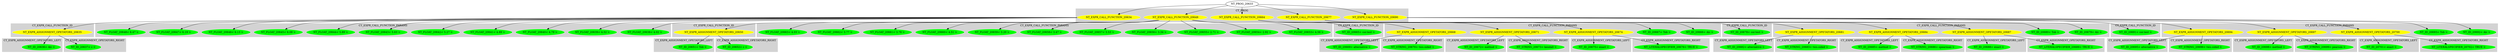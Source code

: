 digraph {

subgraph cluster0 {
 node [style=filled,color=white];
 style=filled;
 color=lightgrey;
 label = "CT_PROG";

"NT_EXPR_CALL_FUNCTION_20634"
 [fillcolor = yellow]
"NT_EXPR_CALL_FUNCTION_20649"
 [fillcolor = yellow]
"NT_EXPR_CALL_FUNCTION_20664"
 [fillcolor = yellow]
"NT_EXPR_CALL_FUNCTION_20677"
 [fillcolor = yellow]
"NT_EXPR_CALL_FUNCTION_20690"
 [fillcolor = yellow]
}
"NT_PROG_20633"->"NT_EXPR_CALL_FUNCTION_20634"
subgraph cluster1 {
 node [style=filled,color=white];
 style=filled;
 color=lightgrey;
 label = "CT_EXPR_CALL_FUNCTION_ID";

"NT_EXPR_ASSIGNMENT_OPETATORS_20635"
 [fillcolor = yellow]
}
subgraph cluster2 {
 node [style=filled,color=white];
 style=filled;
 color=lightgrey;
 label = "CT_EXPR_CALL_FUNCTION_PARAMS";

"NT_FLOAT_20638< 4.02 >"
 [fillcolor = green]
"NT_FLOAT_20639< 4.52 >"
 [fillcolor = green]
"NT_FLOAT_20640< 4.79 >"
 [fillcolor = green]
"NT_FLOAT_20641< 4.89 >"
 [fillcolor = green]
"NT_FLOAT_20642< 5.27 >"
 [fillcolor = green]
"NT_FLOAT_20643< 5.63 >"
 [fillcolor = green]
"NT_FLOAT_20644< 5.89 >"
 [fillcolor = green]
"NT_FLOAT_20645< 6.08 >"
 [fillcolor = green]
"NT_FLOAT_20646< 6.13 >"
 [fillcolor = green]
"NT_FLOAT_20647< 6.19 >"
 [fillcolor = green]
"NT_FLOAT_20648< 6.47 >"
 [fillcolor = green]
}
"NT_EXPR_CALL_FUNCTION_20634"->"NT_EXPR_ASSIGNMENT_OPETATORS_20635"
subgraph cluster3 {
 node [style=filled,color=white];
 style=filled;
 color=lightgrey;
 label = "CT_EXPR_ASSIGNMENT_OPETATORS_LEFT";

"NT_ID_20636< Alc >"
 [fillcolor = green]
}
subgraph cluster4 {
 node [style=filled,color=white];
 style=filled;
 color=lightgrey;
 label = "CT_EXPR_ASSIGNMENT_OPETATORS_RIGHT";

"NT_ID_20637< c >"
 [fillcolor = green]
}
"NT_EXPR_ASSIGNMENT_OPETATORS_20635"->"NT_ID_20636< Alc >"
"NT_EXPR_ASSIGNMENT_OPETATORS_20635"->"NT_ID_20637< c >"
"NT_EXPR_CALL_FUNCTION_20634"->"NT_FLOAT_20638< 4.02 >"
"NT_EXPR_CALL_FUNCTION_20634"->"NT_FLOAT_20639< 4.52 >"
"NT_EXPR_CALL_FUNCTION_20634"->"NT_FLOAT_20640< 4.79 >"
"NT_EXPR_CALL_FUNCTION_20634"->"NT_FLOAT_20641< 4.89 >"
"NT_EXPR_CALL_FUNCTION_20634"->"NT_FLOAT_20642< 5.27 >"
"NT_EXPR_CALL_FUNCTION_20634"->"NT_FLOAT_20643< 5.63 >"
"NT_EXPR_CALL_FUNCTION_20634"->"NT_FLOAT_20644< 5.89 >"
"NT_EXPR_CALL_FUNCTION_20634"->"NT_FLOAT_20645< 6.08 >"
"NT_EXPR_CALL_FUNCTION_20634"->"NT_FLOAT_20646< 6.13 >"
"NT_EXPR_CALL_FUNCTION_20634"->"NT_FLOAT_20647< 6.19 >"
"NT_EXPR_CALL_FUNCTION_20634"->"NT_FLOAT_20648< 6.47 >"
"NT_PROG_20633"->"NT_EXPR_CALL_FUNCTION_20649"
subgraph cluster5 {
 node [style=filled,color=white];
 style=filled;
 color=lightgrey;
 label = "CT_EXPR_CALL_FUNCTION_ID";

"NT_EXPR_ASSIGNMENT_OPETATORS_20650"
 [fillcolor = yellow]
}
subgraph cluster6 {
 node [style=filled,color=white];
 style=filled;
 color=lightgrey;
 label = "CT_EXPR_CALL_FUNCTION_PARAMS";

"NT_FLOAT_20653< 4.56 >"
 [fillcolor = green]
"NT_FLOAT_20654< 2.92 >"
 [fillcolor = green]
"NT_FLOAT_20655< 2.71 >"
 [fillcolor = green]
"NT_FLOAT_20656< 3.34 >"
 [fillcolor = green]
"NT_FLOAT_20657< 3.53 >"
 [fillcolor = green]
"NT_FLOAT_20658< 3.47 >"
 [fillcolor = green]
"NT_FLOAT_20659< 3.20 >"
 [fillcolor = green]
"NT_FLOAT_20660< 4.51 >"
 [fillcolor = green]
"NT_FLOAT_20661< 3.76 >"
 [fillcolor = green]
"NT_FLOAT_20662< 3.77 >"
 [fillcolor = green]
"NT_FLOAT_20663< 4.03 >"
 [fillcolor = green]
}
"NT_EXPR_CALL_FUNCTION_20649"->"NT_EXPR_ASSIGNMENT_OPETATORS_20650"
subgraph cluster7 {
 node [style=filled,color=white];
 style=filled;
 color=lightgrey;
 label = "CT_EXPR_ASSIGNMENT_OPETATORS_LEFT";

"NT_ID_20651< Tob >"
 [fillcolor = green]
}
subgraph cluster8 {
 node [style=filled,color=white];
 style=filled;
 color=lightgrey;
 label = "CT_EXPR_ASSIGNMENT_OPETATORS_RIGHT";

"NT_ID_20652< c >"
 [fillcolor = green]
}
"NT_EXPR_ASSIGNMENT_OPETATORS_20650"->"NT_ID_20651< Tob >"
"NT_EXPR_ASSIGNMENT_OPETATORS_20650"->"NT_ID_20652< c >"
"NT_EXPR_CALL_FUNCTION_20649"->"NT_FLOAT_20653< 4.56 >"
"NT_EXPR_CALL_FUNCTION_20649"->"NT_FLOAT_20654< 2.92 >"
"NT_EXPR_CALL_FUNCTION_20649"->"NT_FLOAT_20655< 2.71 >"
"NT_EXPR_CALL_FUNCTION_20649"->"NT_FLOAT_20656< 3.34 >"
"NT_EXPR_CALL_FUNCTION_20649"->"NT_FLOAT_20657< 3.53 >"
"NT_EXPR_CALL_FUNCTION_20649"->"NT_FLOAT_20658< 3.47 >"
"NT_EXPR_CALL_FUNCTION_20649"->"NT_FLOAT_20659< 3.20 >"
"NT_EXPR_CALL_FUNCTION_20649"->"NT_FLOAT_20660< 4.51 >"
"NT_EXPR_CALL_FUNCTION_20649"->"NT_FLOAT_20661< 3.76 >"
"NT_EXPR_CALL_FUNCTION_20649"->"NT_FLOAT_20662< 3.77 >"
"NT_EXPR_CALL_FUNCTION_20649"->"NT_FLOAT_20663< 4.03 >"
"NT_PROG_20633"->"NT_EXPR_CALL_FUNCTION_20664"
subgraph cluster9 {
 node [style=filled,color=white];
 style=filled;
 color=lightgrey;
 label = "CT_EXPR_CALL_FUNCTION_ID";

"NT_ID_20665< cor.test >"
 [fillcolor = green]
}
subgraph cluster10 {
 node [style=filled,color=white];
 style=filled;
 color=lightgrey;
 label = "CT_EXPR_CALL_FUNCTION_PARAMS";

"NT_ID_20666< Alc >"
 [fillcolor = green]
"NT_ID_20667< Tob >"
 [fillcolor = green]
"NT_EXPR_ASSIGNMENT_OPETATORS_20668"
 [fillcolor = yellow]
"NT_EXPR_ASSIGNMENT_OPETATORS_20671"
 [fillcolor = yellow]
"NT_EXPR_ASSIGNMENT_OPETATORS_20674"
 [fillcolor = yellow]
}
"NT_EXPR_CALL_FUNCTION_20664"->"NT_ID_20665< cor.test >"
"NT_EXPR_CALL_FUNCTION_20664"->"NT_ID_20666< Alc >"
"NT_EXPR_CALL_FUNCTION_20664"->"NT_ID_20667< Tob >"
"NT_EXPR_CALL_FUNCTION_20664"->"NT_EXPR_ASSIGNMENT_OPETATORS_20668"
subgraph cluster11 {
 node [style=filled,color=white];
 style=filled;
 color=lightgrey;
 label = "CT_EXPR_ASSIGNMENT_OPETATORS_LEFT";

"NT_ID_20669< alternative >"
 [fillcolor = green]
}
subgraph cluster12 {
 node [style=filled,color=white];
 style=filled;
 color=lightgrey;
 label = "CT_EXPR_ASSIGNMENT_OPETATORS_RIGHT";

"NT_STRING_20670< two.sided >"
 [fillcolor = green]
}
"NT_EXPR_ASSIGNMENT_OPETATORS_20668"->"NT_ID_20669< alternative >"
"NT_EXPR_ASSIGNMENT_OPETATORS_20668"->"NT_STRING_20670< two.sided >"
"NT_EXPR_CALL_FUNCTION_20664"->"NT_EXPR_ASSIGNMENT_OPETATORS_20671"
subgraph cluster13 {
 node [style=filled,color=white];
 style=filled;
 color=lightgrey;
 label = "CT_EXPR_ASSIGNMENT_OPETATORS_LEFT";

"NT_ID_20672< method >"
 [fillcolor = green]
}
subgraph cluster14 {
 node [style=filled,color=white];
 style=filled;
 color=lightgrey;
 label = "CT_EXPR_ASSIGNMENT_OPETATORS_RIGHT";

"NT_STRING_20673< kendall >"
 [fillcolor = green]
}
"NT_EXPR_ASSIGNMENT_OPETATORS_20671"->"NT_ID_20672< method >"
"NT_EXPR_ASSIGNMENT_OPETATORS_20671"->"NT_STRING_20673< kendall >"
"NT_EXPR_CALL_FUNCTION_20664"->"NT_EXPR_ASSIGNMENT_OPETATORS_20674"
subgraph cluster15 {
 node [style=filled,color=white];
 style=filled;
 color=lightgrey;
 label = "CT_EXPR_ASSIGNMENT_OPETATORS_LEFT";

"NT_ID_20675< exact >"
 [fillcolor = green]
}
subgraph cluster16 {
 node [style=filled,color=white];
 style=filled;
 color=lightgrey;
 label = "CT_EXPR_ASSIGNMENT_OPETATORS_RIGHT";

"NT_LITERALSPECIFIER_20676< TRUE >"
 [fillcolor = green]
}
"NT_EXPR_ASSIGNMENT_OPETATORS_20674"->"NT_ID_20675< exact >"
"NT_EXPR_ASSIGNMENT_OPETATORS_20674"->"NT_LITERALSPECIFIER_20676< TRUE >"
"NT_PROG_20633"->"NT_EXPR_CALL_FUNCTION_20677"
subgraph cluster17 {
 node [style=filled,color=white];
 style=filled;
 color=lightgrey;
 label = "CT_EXPR_CALL_FUNCTION_ID";

"NT_ID_20678< cor.test >"
 [fillcolor = green]
}
subgraph cluster18 {
 node [style=filled,color=white];
 style=filled;
 color=lightgrey;
 label = "CT_EXPR_CALL_FUNCTION_PARAMS";

"NT_ID_20679< Alc >"
 [fillcolor = green]
"NT_ID_20680< Tob >"
 [fillcolor = green]
"NT_EXPR_ASSIGNMENT_OPETATORS_20681"
 [fillcolor = yellow]
"NT_EXPR_ASSIGNMENT_OPETATORS_20684"
 [fillcolor = yellow]
"NT_EXPR_ASSIGNMENT_OPETATORS_20687"
 [fillcolor = yellow]
}
"NT_EXPR_CALL_FUNCTION_20677"->"NT_ID_20678< cor.test >"
"NT_EXPR_CALL_FUNCTION_20677"->"NT_ID_20679< Alc >"
"NT_EXPR_CALL_FUNCTION_20677"->"NT_ID_20680< Tob >"
"NT_EXPR_CALL_FUNCTION_20677"->"NT_EXPR_ASSIGNMENT_OPETATORS_20681"
subgraph cluster19 {
 node [style=filled,color=white];
 style=filled;
 color=lightgrey;
 label = "CT_EXPR_ASSIGNMENT_OPETATORS_LEFT";

"NT_ID_20682< alternative >"
 [fillcolor = green]
}
subgraph cluster20 {
 node [style=filled,color=white];
 style=filled;
 color=lightgrey;
 label = "CT_EXPR_ASSIGNMENT_OPETATORS_RIGHT";

"NT_STRING_20683< two.sided >"
 [fillcolor = green]
}
"NT_EXPR_ASSIGNMENT_OPETATORS_20681"->"NT_ID_20682< alternative >"
"NT_EXPR_ASSIGNMENT_OPETATORS_20681"->"NT_STRING_20683< two.sided >"
"NT_EXPR_CALL_FUNCTION_20677"->"NT_EXPR_ASSIGNMENT_OPETATORS_20684"
subgraph cluster21 {
 node [style=filled,color=white];
 style=filled;
 color=lightgrey;
 label = "CT_EXPR_ASSIGNMENT_OPETATORS_LEFT";

"NT_ID_20685< method >"
 [fillcolor = green]
}
subgraph cluster22 {
 node [style=filled,color=white];
 style=filled;
 color=lightgrey;
 label = "CT_EXPR_ASSIGNMENT_OPETATORS_RIGHT";

"NT_STRING_20686< spearman >"
 [fillcolor = green]
}
"NT_EXPR_ASSIGNMENT_OPETATORS_20684"->"NT_ID_20685< method >"
"NT_EXPR_ASSIGNMENT_OPETATORS_20684"->"NT_STRING_20686< spearman >"
"NT_EXPR_CALL_FUNCTION_20677"->"NT_EXPR_ASSIGNMENT_OPETATORS_20687"
subgraph cluster23 {
 node [style=filled,color=white];
 style=filled;
 color=lightgrey;
 label = "CT_EXPR_ASSIGNMENT_OPETATORS_LEFT";

"NT_ID_20688< exact >"
 [fillcolor = green]
}
subgraph cluster24 {
 node [style=filled,color=white];
 style=filled;
 color=lightgrey;
 label = "CT_EXPR_ASSIGNMENT_OPETATORS_RIGHT";

"NT_LITERALSPECIFIER_20689< TRUE >"
 [fillcolor = green]
}
"NT_EXPR_ASSIGNMENT_OPETATORS_20687"->"NT_ID_20688< exact >"
"NT_EXPR_ASSIGNMENT_OPETATORS_20687"->"NT_LITERALSPECIFIER_20689< TRUE >"
"NT_PROG_20633"->"NT_EXPR_CALL_FUNCTION_20690"
subgraph cluster25 {
 node [style=filled,color=white];
 style=filled;
 color=lightgrey;
 label = "CT_EXPR_CALL_FUNCTION_ID";

"NT_ID_20691< cor.test >"
 [fillcolor = green]
}
subgraph cluster26 {
 node [style=filled,color=white];
 style=filled;
 color=lightgrey;
 label = "CT_EXPR_CALL_FUNCTION_PARAMS";

"NT_ID_20692< Alc >"
 [fillcolor = green]
"NT_ID_20693< Tob >"
 [fillcolor = green]
"NT_EXPR_ASSIGNMENT_OPETATORS_20694"
 [fillcolor = yellow]
"NT_EXPR_ASSIGNMENT_OPETATORS_20697"
 [fillcolor = yellow]
"NT_EXPR_ASSIGNMENT_OPETATORS_20700"
 [fillcolor = yellow]
}
"NT_EXPR_CALL_FUNCTION_20690"->"NT_ID_20691< cor.test >"
"NT_EXPR_CALL_FUNCTION_20690"->"NT_ID_20692< Alc >"
"NT_EXPR_CALL_FUNCTION_20690"->"NT_ID_20693< Tob >"
"NT_EXPR_CALL_FUNCTION_20690"->"NT_EXPR_ASSIGNMENT_OPETATORS_20694"
subgraph cluster27 {
 node [style=filled,color=white];
 style=filled;
 color=lightgrey;
 label = "CT_EXPR_ASSIGNMENT_OPETATORS_LEFT";

"NT_ID_20695< alternative >"
 [fillcolor = green]
}
subgraph cluster28 {
 node [style=filled,color=white];
 style=filled;
 color=lightgrey;
 label = "CT_EXPR_ASSIGNMENT_OPETATORS_RIGHT";

"NT_STRING_20696< two.sided >"
 [fillcolor = green]
}
"NT_EXPR_ASSIGNMENT_OPETATORS_20694"->"NT_ID_20695< alternative >"
"NT_EXPR_ASSIGNMENT_OPETATORS_20694"->"NT_STRING_20696< two.sided >"
"NT_EXPR_CALL_FUNCTION_20690"->"NT_EXPR_ASSIGNMENT_OPETATORS_20697"
subgraph cluster29 {
 node [style=filled,color=white];
 style=filled;
 color=lightgrey;
 label = "CT_EXPR_ASSIGNMENT_OPETATORS_LEFT";

"NT_ID_20698< method >"
 [fillcolor = green]
}
subgraph cluster30 {
 node [style=filled,color=white];
 style=filled;
 color=lightgrey;
 label = "CT_EXPR_ASSIGNMENT_OPETATORS_RIGHT";

"NT_STRING_20699< pearson >"
 [fillcolor = green]
}
"NT_EXPR_ASSIGNMENT_OPETATORS_20697"->"NT_ID_20698< method >"
"NT_EXPR_ASSIGNMENT_OPETATORS_20697"->"NT_STRING_20699< pearson >"
"NT_EXPR_CALL_FUNCTION_20690"->"NT_EXPR_ASSIGNMENT_OPETATORS_20700"
subgraph cluster31 {
 node [style=filled,color=white];
 style=filled;
 color=lightgrey;
 label = "CT_EXPR_ASSIGNMENT_OPETATORS_LEFT";

"NT_ID_20701< exact >"
 [fillcolor = green]
}
subgraph cluster32 {
 node [style=filled,color=white];
 style=filled;
 color=lightgrey;
 label = "CT_EXPR_ASSIGNMENT_OPETATORS_RIGHT";

"NT_LITERALSPECIFIER_20702< TRUE >"
 [fillcolor = green]
}
"NT_EXPR_ASSIGNMENT_OPETATORS_20700"->"NT_ID_20701< exact >"
"NT_EXPR_ASSIGNMENT_OPETATORS_20700"->"NT_LITERALSPECIFIER_20702< TRUE >"
}
